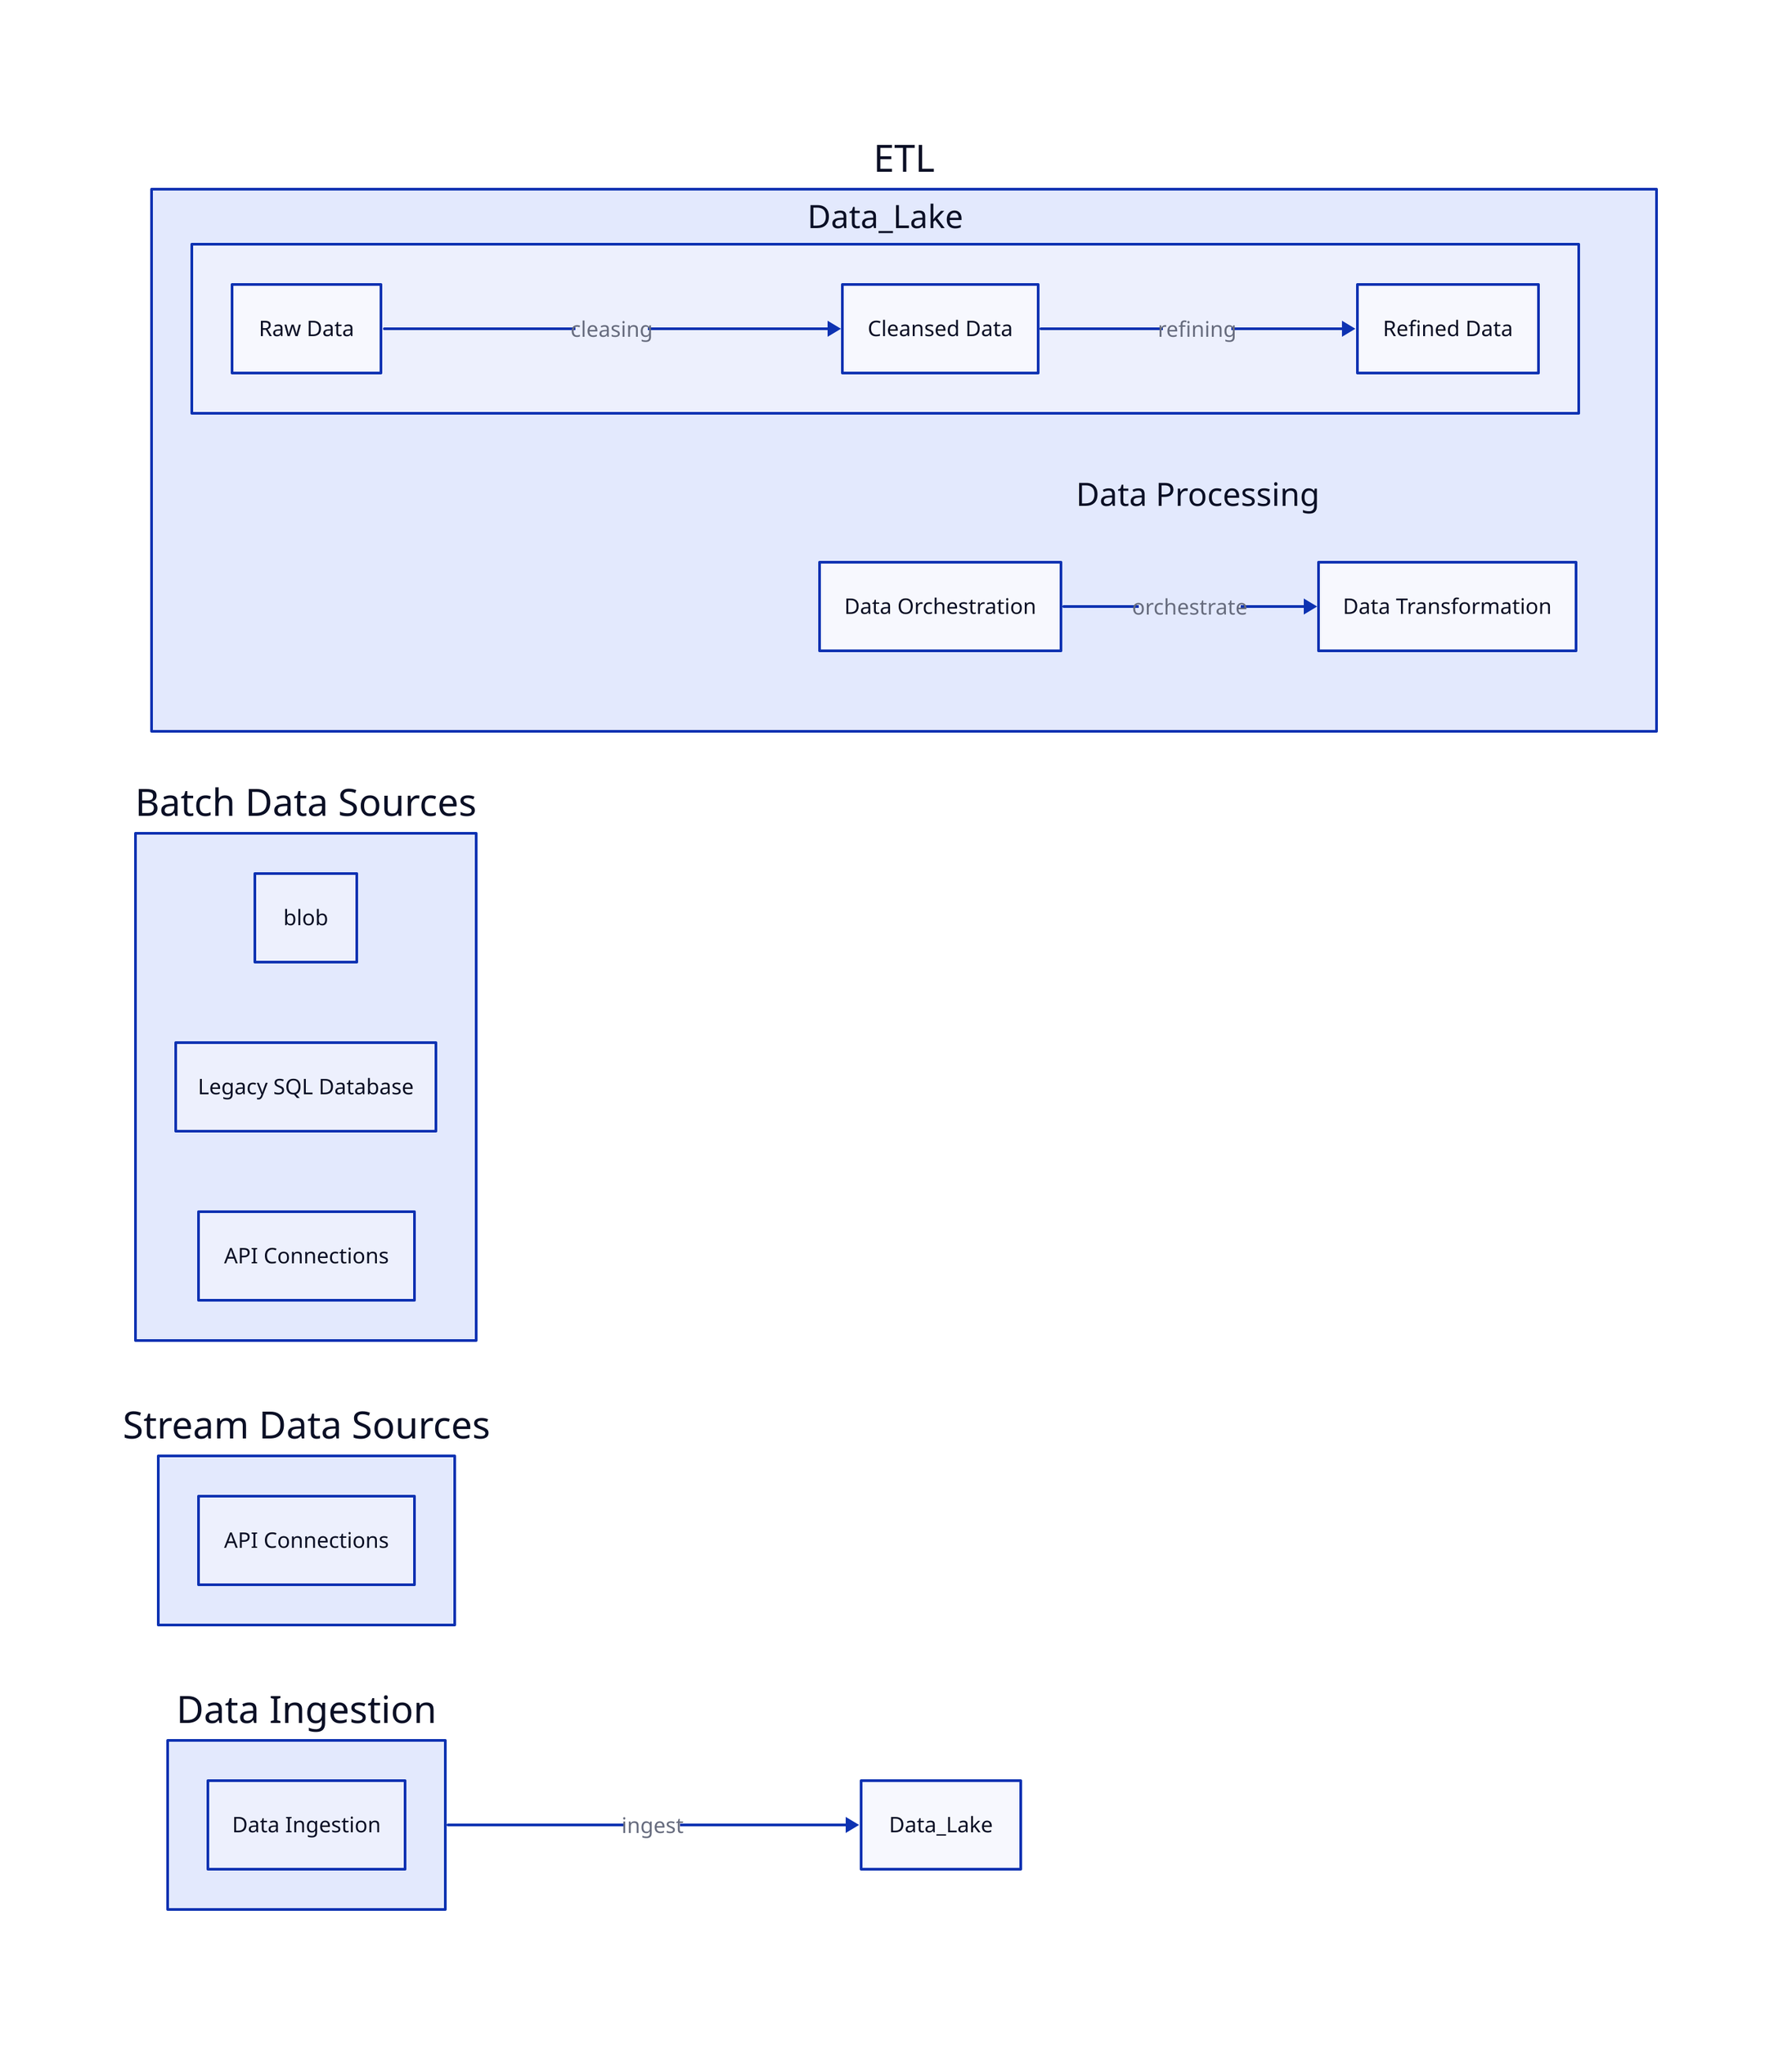 direction: right

ETL: {
    Data_Lake: {
        raw: { label: "Raw Data"
                class: Data Lake Storage
            }
        cleansed: { label: "Cleansed Data"
                    class: Data Lake Storage
                    }
        refined: { label: "Refined Data"
                    class: Data Lake Storage
                    }

        raw -> cleansed : "cleasing"
        cleansed -> refined: "refining"
        }
    Data Processing: {
        Tranformation: {
                    class: Databricks
                    label: "Data Transformation"
                    }
        Orchestration: {
            class: Data Pipeline
            label: "Data Orchestration"
            }
            Orchestration --> Tranformation: "orchestrate"
    }
    Data Processing.style.fill: transparent
    Data Processing.style.stroke: transparent

}

Data Ingestion: {
    Ingestion: {
        class: Data Pipeline
        label: "Data Ingestion"
        }
}
Data Ingestion -> Data_Lake: "ingest"

Batch Data Sources: {
    blob.class: Data Lake Storage
    Legacy SQL Database.class: Azure SQL Database
    API Connections.class: API Connections
}

Stream Data Sources: {
    API Connections.class: API Connections
}